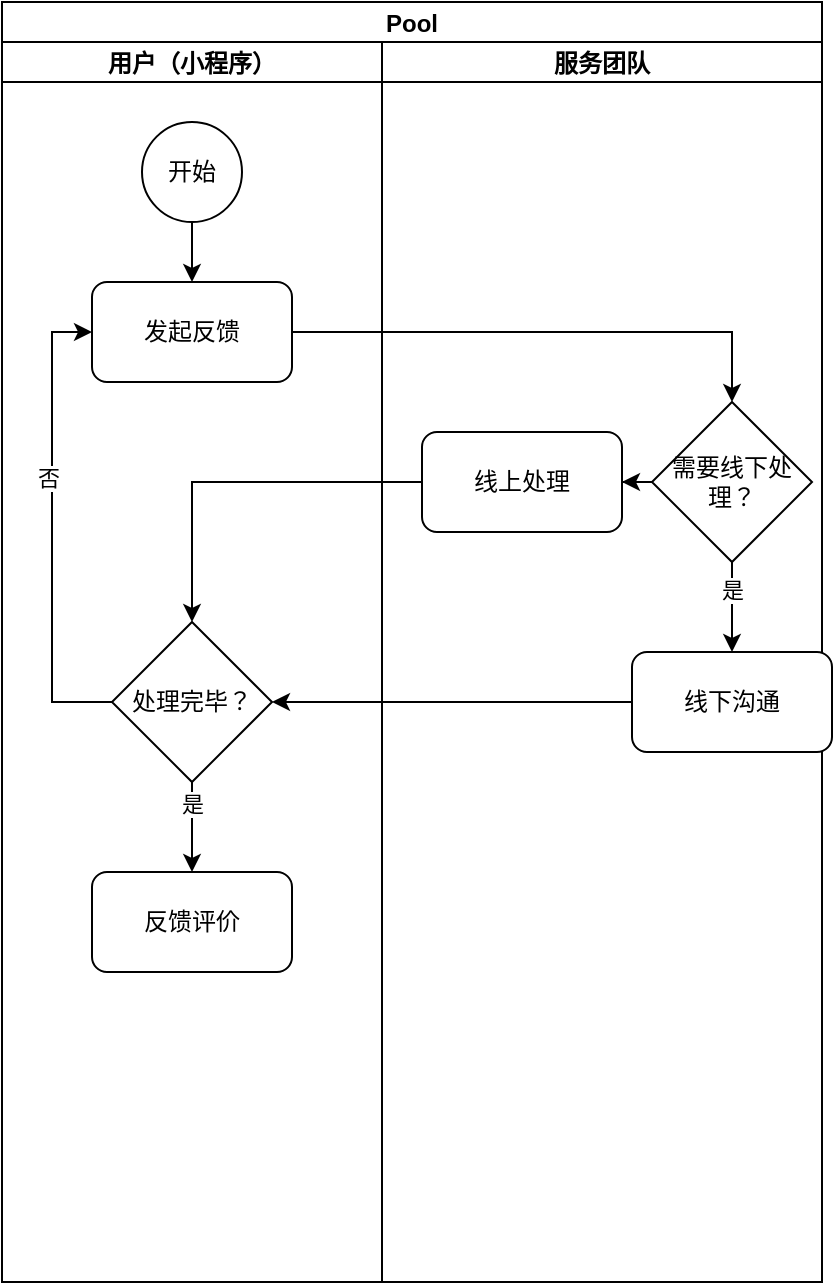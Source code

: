 <mxfile version="20.0.1" type="github">
  <diagram id="XA61wwXE8HyT7bfH3xi0" name="Page-1">
    <mxGraphModel dx="1185" dy="662" grid="1" gridSize="10" guides="1" tooltips="1" connect="1" arrows="1" fold="1" page="1" pageScale="1" pageWidth="827" pageHeight="1169" math="0" shadow="0">
      <root>
        <mxCell id="0" />
        <mxCell id="1" parent="0" />
        <mxCell id="IPqUH8_Ofk3vhc3KA9Ja-3" value="Pool" style="swimlane;childLayout=stackLayout;resizeParent=1;resizeParentMax=0;startSize=20;" vertex="1" parent="1">
          <mxGeometry x="90" y="130" width="410" height="640" as="geometry" />
        </mxCell>
        <mxCell id="IPqUH8_Ofk3vhc3KA9Ja-4" value="用户（小程序）" style="swimlane;startSize=20;" vertex="1" parent="IPqUH8_Ofk3vhc3KA9Ja-3">
          <mxGeometry y="20" width="190" height="620" as="geometry" />
        </mxCell>
        <mxCell id="IPqUH8_Ofk3vhc3KA9Ja-9" style="edgeStyle=orthogonalEdgeStyle;rounded=0;orthogonalLoop=1;jettySize=auto;html=1;exitX=0.5;exitY=1;exitDx=0;exitDy=0;entryX=0.5;entryY=0;entryDx=0;entryDy=0;" edge="1" parent="IPqUH8_Ofk3vhc3KA9Ja-4" source="IPqUH8_Ofk3vhc3KA9Ja-7" target="IPqUH8_Ofk3vhc3KA9Ja-8">
          <mxGeometry relative="1" as="geometry" />
        </mxCell>
        <mxCell id="IPqUH8_Ofk3vhc3KA9Ja-7" value="开始" style="ellipse;whiteSpace=wrap;html=1;aspect=fixed;" vertex="1" parent="IPqUH8_Ofk3vhc3KA9Ja-4">
          <mxGeometry x="70" y="40" width="50" height="50" as="geometry" />
        </mxCell>
        <mxCell id="IPqUH8_Ofk3vhc3KA9Ja-8" value="发起反馈" style="rounded=1;whiteSpace=wrap;html=1;" vertex="1" parent="IPqUH8_Ofk3vhc3KA9Ja-4">
          <mxGeometry x="45" y="120" width="100" height="50" as="geometry" />
        </mxCell>
        <mxCell id="IPqUH8_Ofk3vhc3KA9Ja-18" style="edgeStyle=orthogonalEdgeStyle;rounded=0;orthogonalLoop=1;jettySize=auto;html=1;exitX=0.5;exitY=1;exitDx=0;exitDy=0;entryX=0.5;entryY=0;entryDx=0;entryDy=0;" edge="1" parent="IPqUH8_Ofk3vhc3KA9Ja-4" source="IPqUH8_Ofk3vhc3KA9Ja-15" target="IPqUH8_Ofk3vhc3KA9Ja-17">
          <mxGeometry relative="1" as="geometry" />
        </mxCell>
        <mxCell id="IPqUH8_Ofk3vhc3KA9Ja-19" value="是" style="edgeLabel;html=1;align=center;verticalAlign=middle;resizable=0;points=[];" vertex="1" connectable="0" parent="IPqUH8_Ofk3vhc3KA9Ja-18">
          <mxGeometry x="-0.542" relative="1" as="geometry">
            <mxPoint as="offset" />
          </mxGeometry>
        </mxCell>
        <mxCell id="IPqUH8_Ofk3vhc3KA9Ja-29" style="edgeStyle=orthogonalEdgeStyle;rounded=0;orthogonalLoop=1;jettySize=auto;html=1;exitX=0;exitY=0.5;exitDx=0;exitDy=0;entryX=0;entryY=0.5;entryDx=0;entryDy=0;" edge="1" parent="IPqUH8_Ofk3vhc3KA9Ja-4" source="IPqUH8_Ofk3vhc3KA9Ja-15" target="IPqUH8_Ofk3vhc3KA9Ja-8">
          <mxGeometry relative="1" as="geometry" />
        </mxCell>
        <mxCell id="IPqUH8_Ofk3vhc3KA9Ja-30" value="否" style="edgeLabel;html=1;align=center;verticalAlign=middle;resizable=0;points=[];" vertex="1" connectable="0" parent="IPqUH8_Ofk3vhc3KA9Ja-29">
          <mxGeometry x="0.214" y="2" relative="1" as="geometry">
            <mxPoint as="offset" />
          </mxGeometry>
        </mxCell>
        <mxCell id="IPqUH8_Ofk3vhc3KA9Ja-15" value="处理完毕？" style="rhombus;whiteSpace=wrap;html=1;" vertex="1" parent="IPqUH8_Ofk3vhc3KA9Ja-4">
          <mxGeometry x="55" y="290" width="80" height="80" as="geometry" />
        </mxCell>
        <mxCell id="IPqUH8_Ofk3vhc3KA9Ja-17" value="反馈评价" style="rounded=1;whiteSpace=wrap;html=1;" vertex="1" parent="IPqUH8_Ofk3vhc3KA9Ja-4">
          <mxGeometry x="45" y="415" width="100" height="50" as="geometry" />
        </mxCell>
        <mxCell id="IPqUH8_Ofk3vhc3KA9Ja-5" value="服务团队" style="swimlane;startSize=20;" vertex="1" parent="IPqUH8_Ofk3vhc3KA9Ja-3">
          <mxGeometry x="190" y="20" width="220" height="620" as="geometry" />
        </mxCell>
        <mxCell id="IPqUH8_Ofk3vhc3KA9Ja-23" style="edgeStyle=orthogonalEdgeStyle;rounded=0;orthogonalLoop=1;jettySize=auto;html=1;exitX=0.5;exitY=1;exitDx=0;exitDy=0;entryX=0.5;entryY=0;entryDx=0;entryDy=0;" edge="1" parent="IPqUH8_Ofk3vhc3KA9Ja-5" source="IPqUH8_Ofk3vhc3KA9Ja-20" target="IPqUH8_Ofk3vhc3KA9Ja-22">
          <mxGeometry relative="1" as="geometry" />
        </mxCell>
        <mxCell id="IPqUH8_Ofk3vhc3KA9Ja-24" value="是" style="edgeLabel;html=1;align=center;verticalAlign=middle;resizable=0;points=[];" vertex="1" connectable="0" parent="IPqUH8_Ofk3vhc3KA9Ja-23">
          <mxGeometry x="-0.4" relative="1" as="geometry">
            <mxPoint as="offset" />
          </mxGeometry>
        </mxCell>
        <mxCell id="IPqUH8_Ofk3vhc3KA9Ja-33" style="edgeStyle=orthogonalEdgeStyle;rounded=0;orthogonalLoop=1;jettySize=auto;html=1;exitX=0;exitY=0.5;exitDx=0;exitDy=0;" edge="1" parent="IPqUH8_Ofk3vhc3KA9Ja-5" source="IPqUH8_Ofk3vhc3KA9Ja-20" target="IPqUH8_Ofk3vhc3KA9Ja-32">
          <mxGeometry relative="1" as="geometry" />
        </mxCell>
        <mxCell id="IPqUH8_Ofk3vhc3KA9Ja-20" value="需要线下处理？" style="rhombus;whiteSpace=wrap;html=1;" vertex="1" parent="IPqUH8_Ofk3vhc3KA9Ja-5">
          <mxGeometry x="135" y="180" width="80" height="80" as="geometry" />
        </mxCell>
        <mxCell id="IPqUH8_Ofk3vhc3KA9Ja-22" value="线下沟通" style="rounded=1;whiteSpace=wrap;html=1;" vertex="1" parent="IPqUH8_Ofk3vhc3KA9Ja-5">
          <mxGeometry x="125" y="305" width="100" height="50" as="geometry" />
        </mxCell>
        <mxCell id="IPqUH8_Ofk3vhc3KA9Ja-32" value="线上处理" style="rounded=1;whiteSpace=wrap;html=1;" vertex="1" parent="IPqUH8_Ofk3vhc3KA9Ja-5">
          <mxGeometry x="20" y="195" width="100" height="50" as="geometry" />
        </mxCell>
        <mxCell id="IPqUH8_Ofk3vhc3KA9Ja-13" style="edgeStyle=orthogonalEdgeStyle;rounded=0;orthogonalLoop=1;jettySize=auto;html=1;exitX=1;exitY=0.5;exitDx=0;exitDy=0;entryX=0.5;entryY=0;entryDx=0;entryDy=0;" edge="1" parent="IPqUH8_Ofk3vhc3KA9Ja-3" source="IPqUH8_Ofk3vhc3KA9Ja-8" target="IPqUH8_Ofk3vhc3KA9Ja-20">
          <mxGeometry relative="1" as="geometry">
            <mxPoint x="180" y="200" as="targetPoint" />
          </mxGeometry>
        </mxCell>
        <mxCell id="IPqUH8_Ofk3vhc3KA9Ja-28" style="edgeStyle=orthogonalEdgeStyle;rounded=0;orthogonalLoop=1;jettySize=auto;html=1;exitX=0;exitY=0.5;exitDx=0;exitDy=0;entryX=1;entryY=0.5;entryDx=0;entryDy=0;" edge="1" parent="IPqUH8_Ofk3vhc3KA9Ja-3" source="IPqUH8_Ofk3vhc3KA9Ja-22" target="IPqUH8_Ofk3vhc3KA9Ja-15">
          <mxGeometry relative="1" as="geometry" />
        </mxCell>
        <mxCell id="IPqUH8_Ofk3vhc3KA9Ja-34" style="edgeStyle=orthogonalEdgeStyle;rounded=0;orthogonalLoop=1;jettySize=auto;html=1;exitX=0;exitY=0.5;exitDx=0;exitDy=0;entryX=0.5;entryY=0;entryDx=0;entryDy=0;" edge="1" parent="IPqUH8_Ofk3vhc3KA9Ja-3" source="IPqUH8_Ofk3vhc3KA9Ja-32" target="IPqUH8_Ofk3vhc3KA9Ja-15">
          <mxGeometry relative="1" as="geometry" />
        </mxCell>
      </root>
    </mxGraphModel>
  </diagram>
</mxfile>
